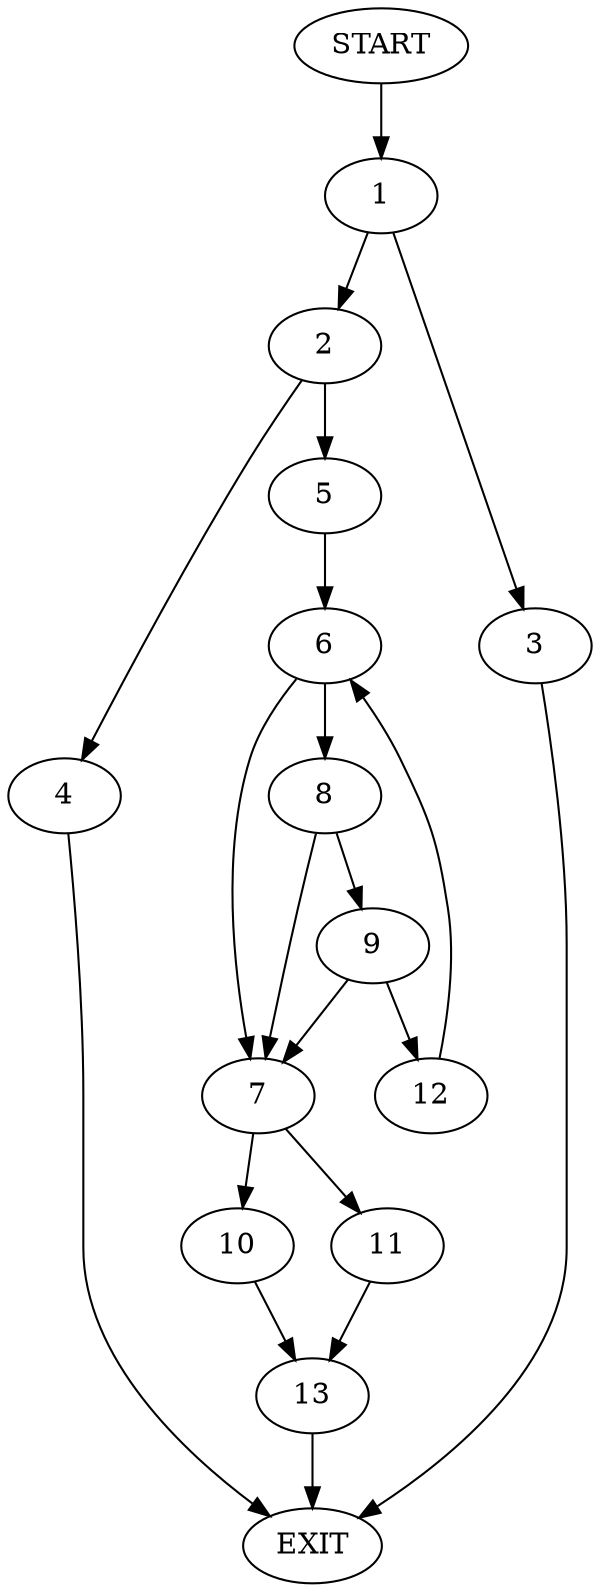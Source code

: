 digraph {
0 [label="START"]
14 [label="EXIT"]
0 -> 1
1 -> 2
1 -> 3
2 -> 4
2 -> 5
3 -> 14
4 -> 14
5 -> 6
6 -> 7
6 -> 8
8 -> 9
8 -> 7
7 -> 10
7 -> 11
9 -> 12
9 -> 7
12 -> 6
10 -> 13
11 -> 13
13 -> 14
}
